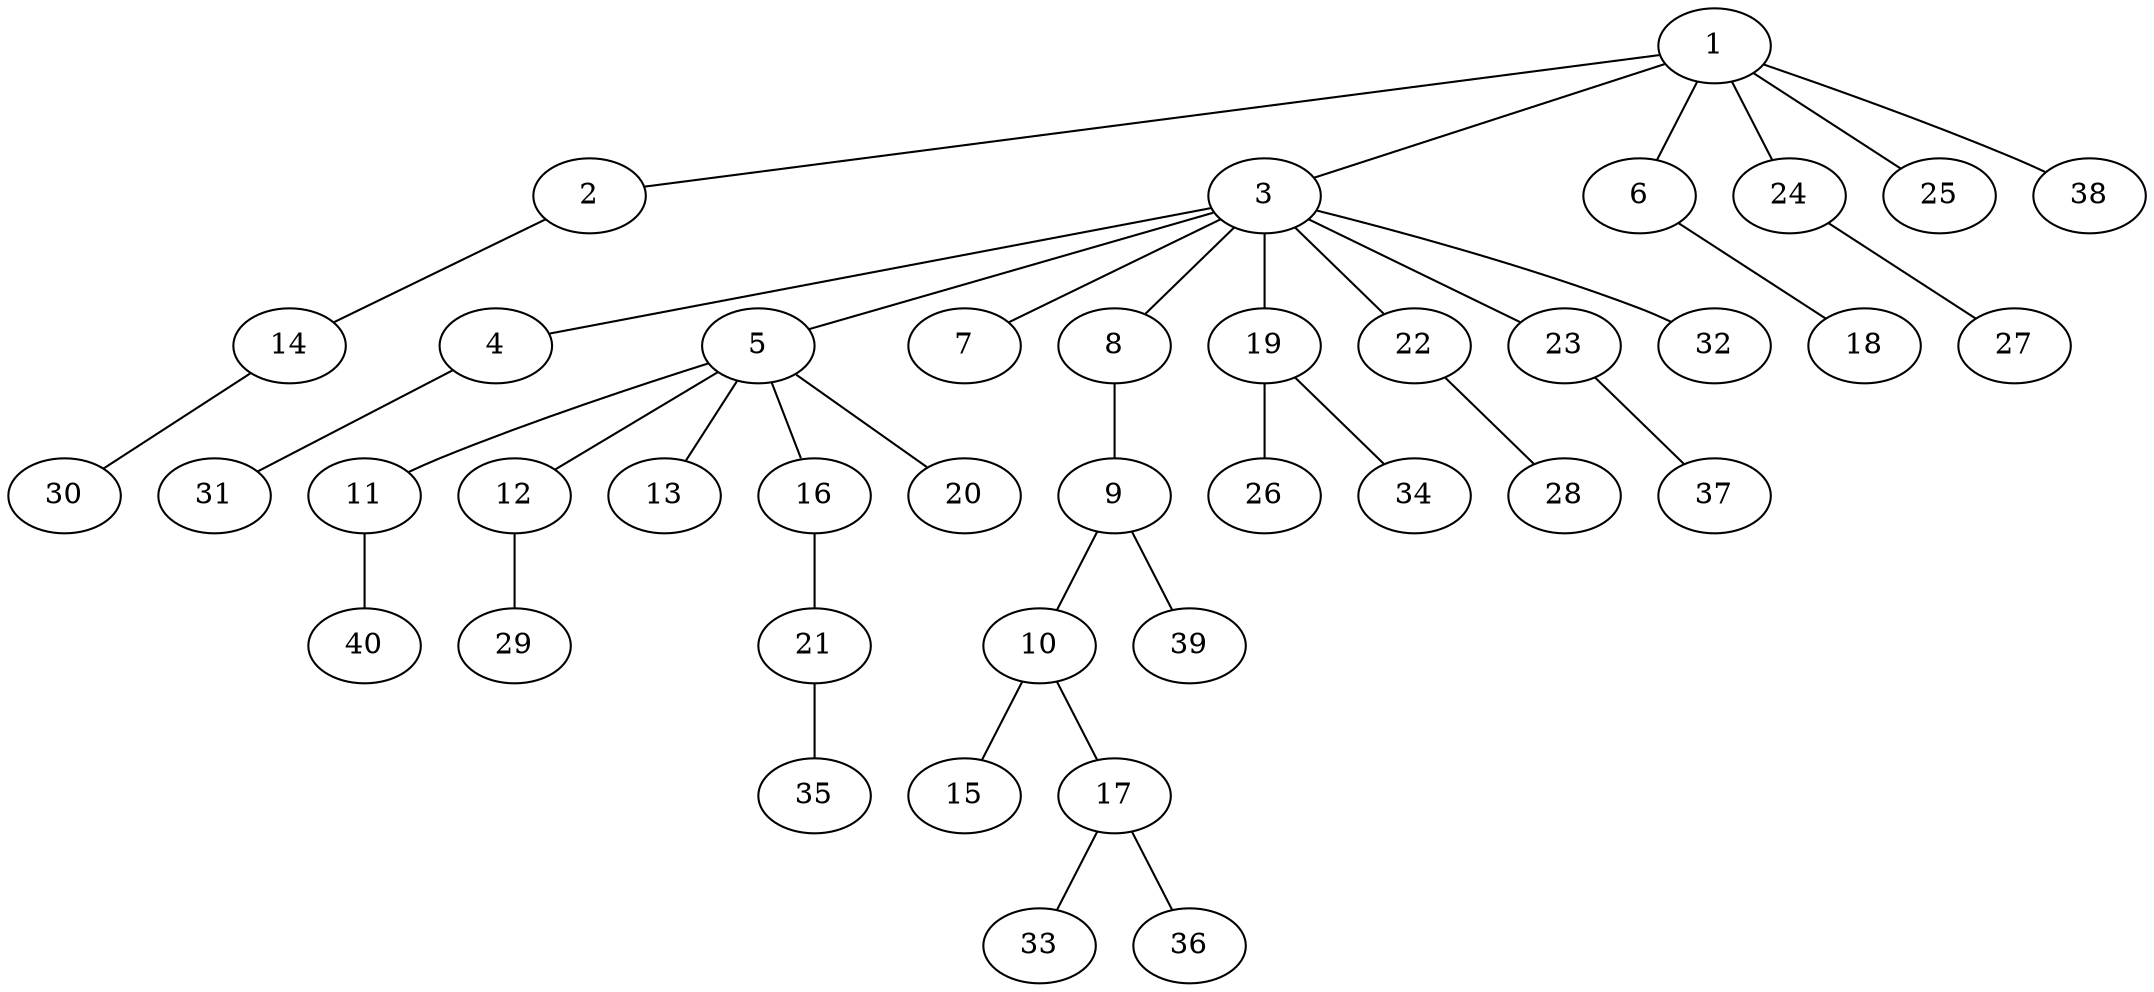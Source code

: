 graph graphname {1--2
1--3
1--6
1--24
1--25
1--38
2--14
3--4
3--5
3--7
3--8
3--19
3--22
3--23
3--32
4--31
5--11
5--12
5--13
5--16
5--20
6--18
8--9
9--10
9--39
10--15
10--17
11--40
12--29
14--30
16--21
17--33
17--36
19--26
19--34
21--35
22--28
23--37
24--27
}